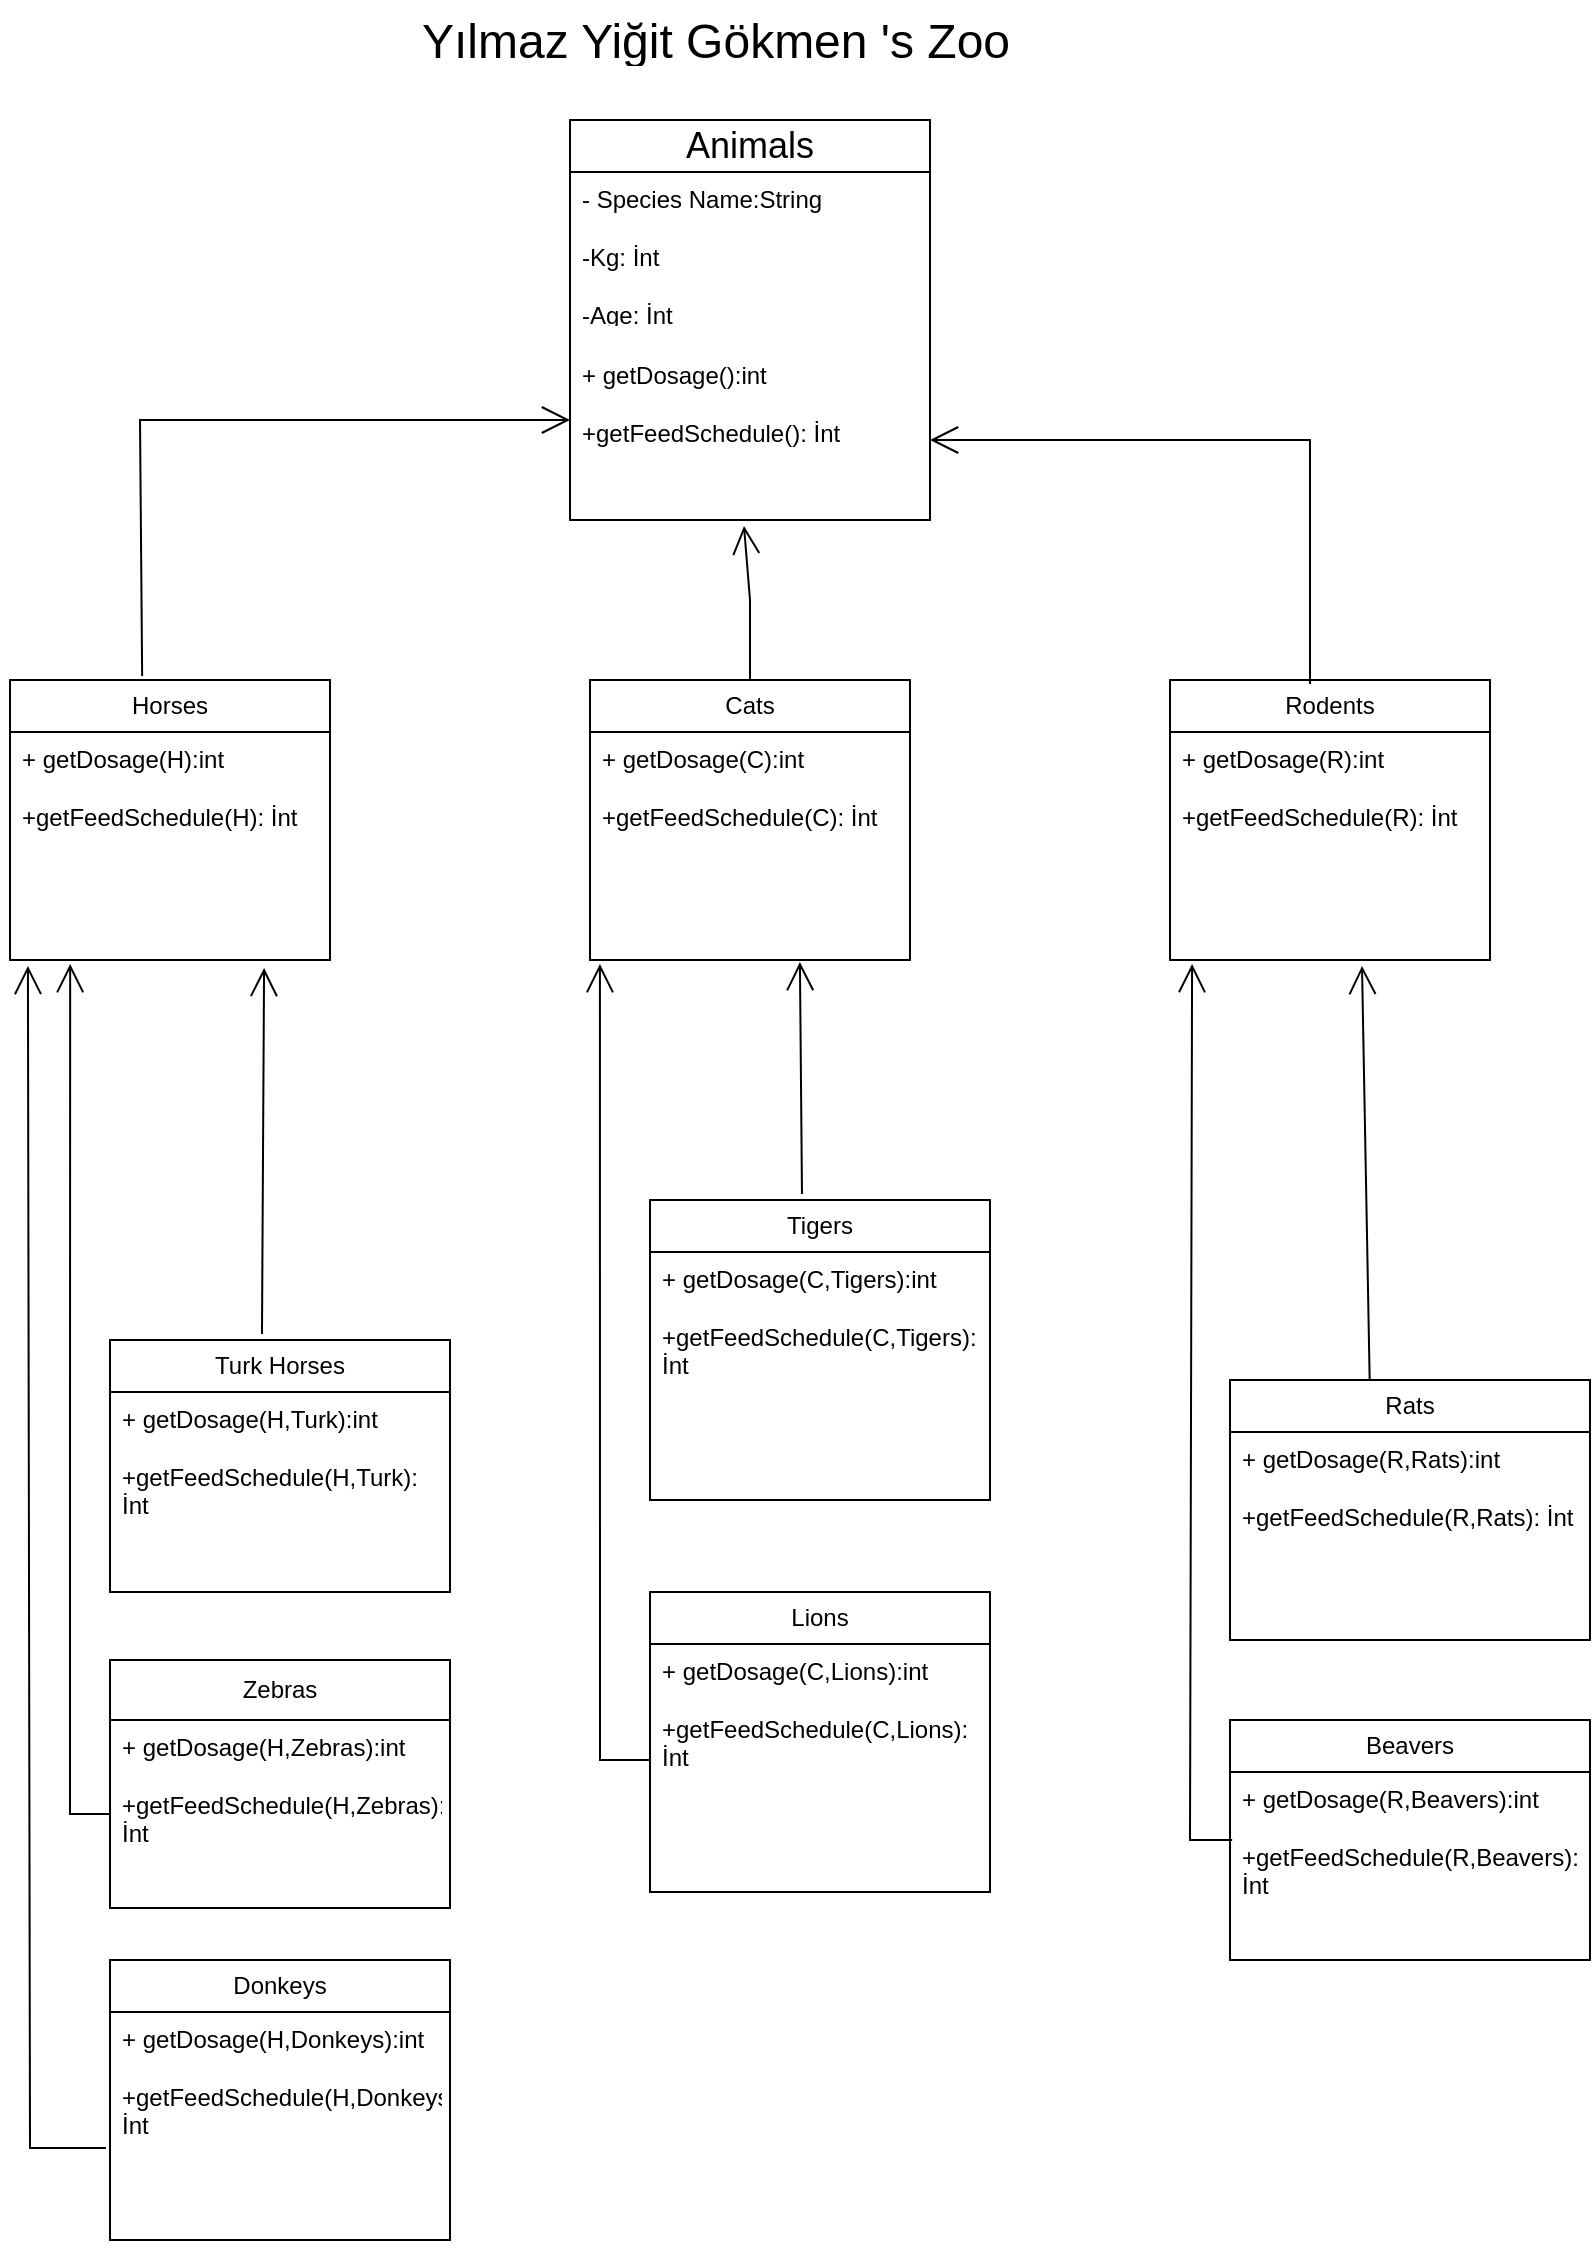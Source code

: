<mxfile version="24.1.0" type="device">
  <diagram name="Sayfa -1" id="zxWgPssxdeq0U-p31aQw">
    <mxGraphModel dx="2074" dy="1244" grid="1" gridSize="10" guides="1" tooltips="1" connect="1" arrows="1" fold="1" page="1" pageScale="1" pageWidth="850" pageHeight="1100" math="0" shadow="0">
      <root>
        <mxCell id="0" />
        <mxCell id="1" parent="0" />
        <mxCell id="B_d4Z9C7de1XjcpghpTE-2" value="&lt;font style=&quot;font-size: 24px;&quot;&gt;Yılmaz Yiğit Gökmen &#39;s Zoo&lt;/font&gt;" style="text;strokeColor=none;fillColor=none;spacingLeft=4;spacingRight=4;overflow=hidden;rotatable=0;points=[[0,0.5],[1,0.5]];portConstraint=eastwest;fontSize=12;whiteSpace=wrap;html=1;" vertex="1" parent="1">
          <mxGeometry x="260" y="20" width="350" height="30" as="geometry" />
        </mxCell>
        <mxCell id="B_d4Z9C7de1XjcpghpTE-3" value="&lt;font style=&quot;font-size: 18px;&quot;&gt;Animals&lt;/font&gt;" style="swimlane;fontStyle=0;childLayout=stackLayout;horizontal=1;startSize=26;fillColor=none;horizontalStack=0;resizeParent=1;resizeParentMax=0;resizeLast=0;collapsible=1;marginBottom=0;whiteSpace=wrap;html=1;" vertex="1" parent="1">
          <mxGeometry x="340" y="80" width="180" height="200" as="geometry" />
        </mxCell>
        <mxCell id="B_d4Z9C7de1XjcpghpTE-5" value="- Species Name:String&lt;div&gt;&lt;br&gt;&lt;div&gt;&lt;div&gt;-Kg: İnt&lt;/div&gt;&lt;div&gt;&lt;br&gt;&lt;/div&gt;&lt;div&gt;-Age: İnt&lt;/div&gt;&lt;div&gt;&lt;br&gt;&lt;/div&gt;&lt;/div&gt;&lt;/div&gt;" style="text;strokeColor=none;fillColor=none;align=left;verticalAlign=top;spacingLeft=4;spacingRight=4;overflow=hidden;rotatable=0;points=[[0,0.5],[1,0.5]];portConstraint=eastwest;whiteSpace=wrap;html=1;" vertex="1" parent="B_d4Z9C7de1XjcpghpTE-3">
          <mxGeometry y="26" width="180" height="74" as="geometry" />
        </mxCell>
        <mxCell id="B_d4Z9C7de1XjcpghpTE-6" value="&lt;div&gt;&lt;br&gt;&lt;/div&gt;&lt;div&gt;+ getDosage():int&lt;/div&gt;&lt;div&gt;&lt;br&gt;&lt;/div&gt;&lt;div&gt;+getFeedSchedule(): İnt&lt;/div&gt;" style="text;strokeColor=none;fillColor=none;align=left;verticalAlign=top;spacingLeft=4;spacingRight=4;overflow=hidden;rotatable=0;points=[[0,0.5],[1,0.5]];portConstraint=eastwest;whiteSpace=wrap;html=1;" vertex="1" parent="B_d4Z9C7de1XjcpghpTE-3">
          <mxGeometry y="100" width="180" height="100" as="geometry" />
        </mxCell>
        <mxCell id="B_d4Z9C7de1XjcpghpTE-19" value="Turk Horses" style="swimlane;fontStyle=0;childLayout=stackLayout;horizontal=1;startSize=26;fillColor=none;horizontalStack=0;resizeParent=1;resizeParentMax=0;resizeLast=0;collapsible=1;marginBottom=0;whiteSpace=wrap;html=1;" vertex="1" parent="1">
          <mxGeometry x="110" y="690" width="170" height="126" as="geometry" />
        </mxCell>
        <mxCell id="B_d4Z9C7de1XjcpghpTE-20" value="&lt;div&gt;+ getDosage(H,Turk):int&lt;/div&gt;&lt;div&gt;&lt;br&gt;&lt;/div&gt;&lt;div&gt;+getFeedSchedule(H,Turk): İnt&lt;/div&gt;" style="text;strokeColor=none;fillColor=none;align=left;verticalAlign=top;spacingLeft=4;spacingRight=4;overflow=hidden;rotatable=0;points=[[0,0.5],[1,0.5]];portConstraint=eastwest;whiteSpace=wrap;html=1;" vertex="1" parent="B_d4Z9C7de1XjcpghpTE-19">
          <mxGeometry y="26" width="170" height="100" as="geometry" />
        </mxCell>
        <mxCell id="B_d4Z9C7de1XjcpghpTE-23" value="Zebras" style="swimlane;fontStyle=0;childLayout=stackLayout;horizontal=1;startSize=30;fillColor=none;horizontalStack=0;resizeParent=1;resizeParentMax=0;resizeLast=0;collapsible=1;marginBottom=0;whiteSpace=wrap;html=1;" vertex="1" parent="1">
          <mxGeometry x="110" y="850" width="170" height="124" as="geometry" />
        </mxCell>
        <mxCell id="B_d4Z9C7de1XjcpghpTE-24" value="&lt;div&gt;+ getDosage(H,Zebras):int&lt;/div&gt;&lt;div&gt;&lt;br&gt;&lt;/div&gt;&lt;div&gt;+getFeedSchedule(H,Zebras): İnt&lt;/div&gt;" style="text;strokeColor=none;fillColor=none;align=left;verticalAlign=top;spacingLeft=4;spacingRight=4;overflow=hidden;rotatable=0;points=[[0,0.5],[1,0.5]];portConstraint=eastwest;whiteSpace=wrap;html=1;" vertex="1" parent="B_d4Z9C7de1XjcpghpTE-23">
          <mxGeometry y="30" width="170" height="94" as="geometry" />
        </mxCell>
        <mxCell id="B_d4Z9C7de1XjcpghpTE-27" value="Donkeys" style="swimlane;fontStyle=0;childLayout=stackLayout;horizontal=1;startSize=26;fillColor=none;horizontalStack=0;resizeParent=1;resizeParentMax=0;resizeLast=0;collapsible=1;marginBottom=0;whiteSpace=wrap;html=1;" vertex="1" parent="1">
          <mxGeometry x="110" y="1000" width="170" height="140" as="geometry" />
        </mxCell>
        <mxCell id="B_d4Z9C7de1XjcpghpTE-28" value="&lt;div&gt;+ getDosage(H,Donkeys):int&lt;/div&gt;&lt;div&gt;&lt;br&gt;&lt;/div&gt;&lt;div&gt;+getFeedSchedule(H,Donkeys): İnt&lt;/div&gt;" style="text;strokeColor=none;fillColor=none;align=left;verticalAlign=top;spacingLeft=4;spacingRight=4;overflow=hidden;rotatable=0;points=[[0,0.5],[1,0.5]];portConstraint=eastwest;whiteSpace=wrap;html=1;" vertex="1" parent="B_d4Z9C7de1XjcpghpTE-27">
          <mxGeometry y="26" width="170" height="114" as="geometry" />
        </mxCell>
        <mxCell id="B_d4Z9C7de1XjcpghpTE-32" value="" style="endArrow=open;endFill=1;endSize=12;html=1;rounded=0;entryX=0.188;entryY=1.018;entryDx=0;entryDy=0;entryPerimeter=0;exitX=0;exitY=0.5;exitDx=0;exitDy=0;" edge="1" parent="1" source="B_d4Z9C7de1XjcpghpTE-24" target="B_d4Z9C7de1XjcpghpTE-84">
          <mxGeometry width="160" relative="1" as="geometry">
            <mxPoint x="80" y="940" as="sourcePoint" />
            <mxPoint x="70" y="570" as="targetPoint" />
            <Array as="points">
              <mxPoint x="90" y="927" />
              <mxPoint x="90" y="750" />
            </Array>
          </mxGeometry>
        </mxCell>
        <mxCell id="B_d4Z9C7de1XjcpghpTE-36" value="Tigers" style="swimlane;fontStyle=0;childLayout=stackLayout;horizontal=1;startSize=26;fillColor=none;horizontalStack=0;resizeParent=1;resizeParentMax=0;resizeLast=0;collapsible=1;marginBottom=0;whiteSpace=wrap;html=1;" vertex="1" parent="1">
          <mxGeometry x="380" y="620" width="170" height="150" as="geometry" />
        </mxCell>
        <mxCell id="B_d4Z9C7de1XjcpghpTE-88" value="&lt;div&gt;+ getDosage(C,Tigers):int&lt;/div&gt;&lt;div&gt;&lt;br&gt;&lt;/div&gt;&lt;div&gt;+getFeedSchedule(C,Tigers): İnt&lt;/div&gt;" style="text;strokeColor=none;fillColor=none;align=left;verticalAlign=top;spacingLeft=4;spacingRight=4;overflow=hidden;rotatable=0;points=[[0,0.5],[1,0.5]];portConstraint=eastwest;whiteSpace=wrap;html=1;" vertex="1" parent="B_d4Z9C7de1XjcpghpTE-36">
          <mxGeometry y="26" width="170" height="124" as="geometry" />
        </mxCell>
        <mxCell id="B_d4Z9C7de1XjcpghpTE-40" value="Lions" style="swimlane;fontStyle=0;childLayout=stackLayout;horizontal=1;startSize=26;fillColor=none;horizontalStack=0;resizeParent=1;resizeParentMax=0;resizeLast=0;collapsible=1;marginBottom=0;whiteSpace=wrap;html=1;" vertex="1" parent="1">
          <mxGeometry x="380" y="816" width="170" height="150" as="geometry" />
        </mxCell>
        <mxCell id="B_d4Z9C7de1XjcpghpTE-41" value="&lt;div&gt;+ getDosage(C,Lions):int&lt;/div&gt;&lt;div&gt;&lt;br&gt;&lt;/div&gt;&lt;div&gt;+getFeedSchedule(C,Lions): İnt&lt;/div&gt;" style="text;strokeColor=none;fillColor=none;align=left;verticalAlign=top;spacingLeft=4;spacingRight=4;overflow=hidden;rotatable=0;points=[[0,0.5],[1,0.5]];portConstraint=eastwest;whiteSpace=wrap;html=1;" vertex="1" parent="B_d4Z9C7de1XjcpghpTE-40">
          <mxGeometry y="26" width="170" height="124" as="geometry" />
        </mxCell>
        <mxCell id="B_d4Z9C7de1XjcpghpTE-45" value="" style="endArrow=open;endFill=1;endSize=12;html=1;rounded=0;entryX=0.031;entryY=1.018;entryDx=0;entryDy=0;entryPerimeter=0;" edge="1" parent="1" target="B_d4Z9C7de1XjcpghpTE-76">
          <mxGeometry width="160" relative="1" as="geometry">
            <mxPoint x="380" y="900" as="sourcePoint" />
            <mxPoint x="340" y="550" as="targetPoint" />
            <Array as="points">
              <mxPoint x="355" y="900" />
            </Array>
          </mxGeometry>
        </mxCell>
        <mxCell id="B_d4Z9C7de1XjcpghpTE-46" value="Rats" style="swimlane;fontStyle=0;childLayout=stackLayout;horizontal=1;startSize=26;fillColor=none;horizontalStack=0;resizeParent=1;resizeParentMax=0;resizeLast=0;collapsible=1;marginBottom=0;whiteSpace=wrap;html=1;" vertex="1" parent="1">
          <mxGeometry x="670" y="710" width="180" height="130" as="geometry" />
        </mxCell>
        <mxCell id="B_d4Z9C7de1XjcpghpTE-47" value="&lt;div&gt;+ getDosage(R,Rats):int&lt;/div&gt;&lt;div&gt;&lt;br&gt;&lt;/div&gt;&lt;div&gt;+getFeedSchedule(R,Rats): İnt&lt;/div&gt;" style="text;strokeColor=none;fillColor=none;align=left;verticalAlign=top;spacingLeft=4;spacingRight=4;overflow=hidden;rotatable=0;points=[[0,0.5],[1,0.5]];portConstraint=eastwest;whiteSpace=wrap;html=1;" vertex="1" parent="B_d4Z9C7de1XjcpghpTE-46">
          <mxGeometry y="26" width="180" height="104" as="geometry" />
        </mxCell>
        <mxCell id="B_d4Z9C7de1XjcpghpTE-50" value="Beavers" style="swimlane;fontStyle=0;childLayout=stackLayout;horizontal=1;startSize=26;fillColor=none;horizontalStack=0;resizeParent=1;resizeParentMax=0;resizeLast=0;collapsible=1;marginBottom=0;whiteSpace=wrap;html=1;" vertex="1" parent="1">
          <mxGeometry x="670" y="880" width="180" height="120" as="geometry" />
        </mxCell>
        <mxCell id="B_d4Z9C7de1XjcpghpTE-51" value="&lt;div&gt;+ getDosage(R,Beavers):int&lt;/div&gt;&lt;div&gt;&lt;br&gt;&lt;/div&gt;&lt;div&gt;+getFeedSchedule(R,Beavers): İnt&lt;/div&gt;" style="text;strokeColor=none;fillColor=none;align=left;verticalAlign=top;spacingLeft=4;spacingRight=4;overflow=hidden;rotatable=0;points=[[0,0.5],[1,0.5]];portConstraint=eastwest;whiteSpace=wrap;html=1;" vertex="1" parent="B_d4Z9C7de1XjcpghpTE-50">
          <mxGeometry y="26" width="180" height="94" as="geometry" />
        </mxCell>
        <mxCell id="B_d4Z9C7de1XjcpghpTE-54" value="" style="endArrow=open;endFill=1;endSize=12;html=1;rounded=0;entryX=0.6;entryY=1.026;entryDx=0;entryDy=0;entryPerimeter=0;exitX=0.388;exitY=0;exitDx=0;exitDy=0;exitPerimeter=0;" edge="1" parent="1" source="B_d4Z9C7de1XjcpghpTE-46" target="B_d4Z9C7de1XjcpghpTE-72">
          <mxGeometry width="160" relative="1" as="geometry">
            <mxPoint x="740" y="670" as="sourcePoint" />
            <mxPoint x="740" y="520" as="targetPoint" />
            <Array as="points" />
          </mxGeometry>
        </mxCell>
        <mxCell id="B_d4Z9C7de1XjcpghpTE-56" value="" style="endArrow=open;endFill=1;endSize=12;html=1;rounded=0;exitX=0.413;exitY=-0.014;exitDx=0;exitDy=0;entryX=0;entryY=0.5;entryDx=0;entryDy=0;exitPerimeter=0;" edge="1" parent="1" source="B_d4Z9C7de1XjcpghpTE-83" target="B_d4Z9C7de1XjcpghpTE-6">
          <mxGeometry width="160" relative="1" as="geometry">
            <mxPoint x="127.5" y="372" as="sourcePoint" />
            <mxPoint x="300" y="190" as="targetPoint" />
            <Array as="points">
              <mxPoint x="125" y="230" />
            </Array>
          </mxGeometry>
        </mxCell>
        <mxCell id="B_d4Z9C7de1XjcpghpTE-57" value="" style="endArrow=open;endFill=1;endSize=12;html=1;rounded=0;exitX=0.5;exitY=0;exitDx=0;exitDy=0;" edge="1" parent="1" source="B_d4Z9C7de1XjcpghpTE-75">
          <mxGeometry width="160" relative="1" as="geometry">
            <mxPoint x="419.5" y="362" as="sourcePoint" />
            <mxPoint x="427" y="283" as="targetPoint" />
            <Array as="points">
              <mxPoint x="430" y="320" />
            </Array>
          </mxGeometry>
        </mxCell>
        <mxCell id="B_d4Z9C7de1XjcpghpTE-58" value="" style="endArrow=open;endFill=1;endSize=12;html=1;rounded=0;exitX=0.5;exitY=0;exitDx=0;exitDy=0;" edge="1" parent="1">
          <mxGeometry width="160" relative="1" as="geometry">
            <mxPoint x="710" y="362" as="sourcePoint" />
            <mxPoint x="520" y="240" as="targetPoint" />
            <Array as="points">
              <mxPoint x="710" y="240" />
            </Array>
          </mxGeometry>
        </mxCell>
        <mxCell id="B_d4Z9C7de1XjcpghpTE-60" value="" style="endArrow=open;endFill=1;endSize=12;html=1;rounded=0;entryX=0.069;entryY=1.018;entryDx=0;entryDy=0;entryPerimeter=0;exitX=0.006;exitY=0.362;exitDx=0;exitDy=0;exitPerimeter=0;" edge="1" parent="1" source="B_d4Z9C7de1XjcpghpTE-51" target="B_d4Z9C7de1XjcpghpTE-72">
          <mxGeometry width="160" relative="1" as="geometry">
            <mxPoint x="651" y="940" as="sourcePoint" />
            <mxPoint x="650" y="530" as="targetPoint" />
            <Array as="points">
              <mxPoint x="650" y="940" />
            </Array>
          </mxGeometry>
        </mxCell>
        <mxCell id="B_d4Z9C7de1XjcpghpTE-71" value="Rodents" style="swimlane;fontStyle=0;childLayout=stackLayout;horizontal=1;startSize=26;fillColor=none;horizontalStack=0;resizeParent=1;resizeParentMax=0;resizeLast=0;collapsible=1;marginBottom=0;whiteSpace=wrap;html=1;" vertex="1" parent="1">
          <mxGeometry x="640" y="360" width="160" height="140" as="geometry" />
        </mxCell>
        <mxCell id="B_d4Z9C7de1XjcpghpTE-72" value="&lt;div&gt;+ getDosage(R):int&lt;/div&gt;&lt;div&gt;&lt;br&gt;&lt;/div&gt;&lt;div&gt;+getFeedSchedule(R): İnt&lt;/div&gt;" style="text;strokeColor=none;fillColor=none;align=left;verticalAlign=top;spacingLeft=4;spacingRight=4;overflow=hidden;rotatable=0;points=[[0,0.5],[1,0.5]];portConstraint=eastwest;whiteSpace=wrap;html=1;" vertex="1" parent="B_d4Z9C7de1XjcpghpTE-71">
          <mxGeometry y="26" width="160" height="114" as="geometry" />
        </mxCell>
        <mxCell id="B_d4Z9C7de1XjcpghpTE-75" value="Cats" style="swimlane;fontStyle=0;childLayout=stackLayout;horizontal=1;startSize=26;fillColor=none;horizontalStack=0;resizeParent=1;resizeParentMax=0;resizeLast=0;collapsible=1;marginBottom=0;whiteSpace=wrap;html=1;" vertex="1" parent="1">
          <mxGeometry x="350" y="360" width="160" height="140" as="geometry" />
        </mxCell>
        <mxCell id="B_d4Z9C7de1XjcpghpTE-76" value="&lt;div&gt;+ getDosage(C):int&lt;/div&gt;&lt;div&gt;&lt;br&gt;&lt;/div&gt;&lt;div&gt;+getFeedSchedule(C): İnt&lt;/div&gt;" style="text;strokeColor=none;fillColor=none;align=left;verticalAlign=top;spacingLeft=4;spacingRight=4;overflow=hidden;rotatable=0;points=[[0,0.5],[1,0.5]];portConstraint=eastwest;whiteSpace=wrap;html=1;" vertex="1" parent="B_d4Z9C7de1XjcpghpTE-75">
          <mxGeometry y="26" width="160" height="114" as="geometry" />
        </mxCell>
        <mxCell id="B_d4Z9C7de1XjcpghpTE-83" value="Horses" style="swimlane;fontStyle=0;childLayout=stackLayout;horizontal=1;startSize=26;fillColor=none;horizontalStack=0;resizeParent=1;resizeParentMax=0;resizeLast=0;collapsible=1;marginBottom=0;whiteSpace=wrap;html=1;" vertex="1" parent="1">
          <mxGeometry x="60" y="360" width="160" height="140" as="geometry" />
        </mxCell>
        <mxCell id="B_d4Z9C7de1XjcpghpTE-84" value="&lt;div&gt;+ getDosage(H):int&lt;/div&gt;&lt;div&gt;&lt;br&gt;&lt;/div&gt;&lt;div&gt;+getFeedSchedule(H): İnt&lt;/div&gt;" style="text;strokeColor=none;fillColor=none;align=left;verticalAlign=top;spacingLeft=4;spacingRight=4;overflow=hidden;rotatable=0;points=[[0,0.5],[1,0.5]];portConstraint=eastwest;whiteSpace=wrap;html=1;" vertex="1" parent="B_d4Z9C7de1XjcpghpTE-83">
          <mxGeometry y="26" width="160" height="114" as="geometry" />
        </mxCell>
        <mxCell id="B_d4Z9C7de1XjcpghpTE-87" value="" style="endArrow=open;endFill=1;endSize=12;html=1;rounded=0;entryX=0.794;entryY=1.035;entryDx=0;entryDy=0;entryPerimeter=0;exitX=0.447;exitY=-0.024;exitDx=0;exitDy=0;exitPerimeter=0;" edge="1" parent="1" source="B_d4Z9C7de1XjcpghpTE-19" target="B_d4Z9C7de1XjcpghpTE-84">
          <mxGeometry width="160" relative="1" as="geometry">
            <mxPoint x="187" y="660" as="sourcePoint" />
            <mxPoint x="370" y="640" as="targetPoint" />
          </mxGeometry>
        </mxCell>
        <mxCell id="B_d4Z9C7de1XjcpghpTE-89" value="" style="endArrow=open;endFill=1;endSize=12;html=1;rounded=0;entryX=0.656;entryY=1.009;entryDx=0;entryDy=0;entryPerimeter=0;exitX=0.447;exitY=-0.02;exitDx=0;exitDy=0;exitPerimeter=0;" edge="1" parent="1" source="B_d4Z9C7de1XjcpghpTE-36" target="B_d4Z9C7de1XjcpghpTE-76">
          <mxGeometry width="160" relative="1" as="geometry">
            <mxPoint x="455" y="610" as="sourcePoint" />
            <mxPoint x="455" y="510" as="targetPoint" />
          </mxGeometry>
        </mxCell>
        <mxCell id="B_d4Z9C7de1XjcpghpTE-90" value="" style="endArrow=open;endFill=1;endSize=12;html=1;rounded=0;entryX=0.056;entryY=1.026;entryDx=0;entryDy=0;entryPerimeter=0;exitX=-0.012;exitY=0.596;exitDx=0;exitDy=0;exitPerimeter=0;" edge="1" parent="1" source="B_d4Z9C7de1XjcpghpTE-28" target="B_d4Z9C7de1XjcpghpTE-84">
          <mxGeometry width="160" relative="1" as="geometry">
            <mxPoint x="50" y="1090" as="sourcePoint" />
            <mxPoint x="50" y="570" as="targetPoint" />
            <Array as="points">
              <mxPoint x="70" y="1094" />
            </Array>
          </mxGeometry>
        </mxCell>
      </root>
    </mxGraphModel>
  </diagram>
</mxfile>
